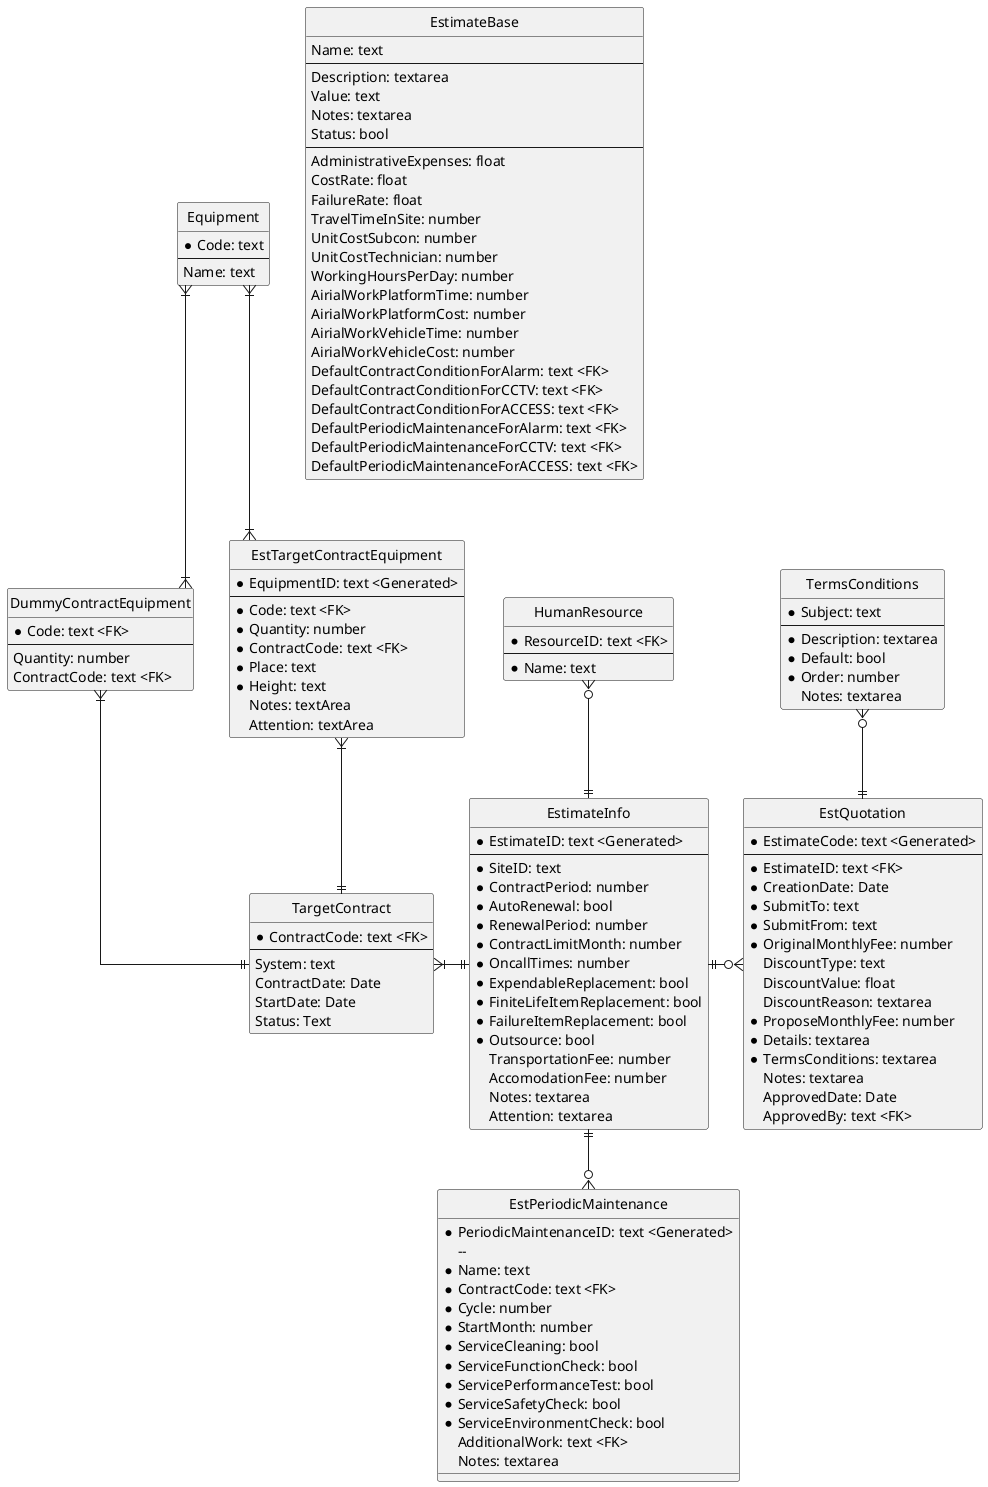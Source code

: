 @startuml
hide circle
skinparam linetype ortho

entity EstimateBase {
    Name: text
    --
    Description: textarea
    Value: text
    Notes: textarea
    Status: bool
    --
    AdministrativeExpenses: float
    CostRate: float
    FailureRate: float
    TravelTimeInSite: number
    UnitCostSubcon: number
    UnitCostTechnician: number
    WorkingHoursPerDay: number
    AirialWorkPlatformTime: number
    AirialWorkPlatformCost: number
    AirialWorkVehicleTime: number
    AirialWorkVehicleCost: number
    DefaultContractConditionForAlarm: text <FK>
    DefaultContractConditionForCCTV: text <FK>
    DefaultContractConditionForACCESS: text <FK>
    DefaultPeriodicMaintenanceForAlarm: text <FK>
    DefaultPeriodicMaintenanceForCCTV: text <FK>
    DefaultPeriodicMaintenanceForACCESS: text <FK>
}
' use key-value model because calculation method is different.

entity EstimateInfo {
    * EstimateID: text <Generated>
    --
    * SiteID: text
    * ContractPeriod: number
    * AutoRenewal: bool
    * RenewalPeriod: number
    * ContractLimitMonth: number
    * OncallTimes: number
    * ExpendableReplacement: bool
    * FiniteLifeItemReplacement: bool
    * FailureItemReplacement: bool
    * Outsource: bool
    TransportationFee: number
    AccomodationFee: number
    Notes: textarea
    Attention: textarea
}

entity TargetContract {
    * ContractCode: text <FK>
    --
    System: text
    ContractDate: Date
    StartDate: Date
    Status: Text
}
entity DummyContractEquipment {
    * Code: text <FK>
    --
    Quantity: number
    ContractCode: text <FK>
}
' It's for demo, actually use CMS of each company.

entity EstTargetContractEquipment {
    * EquipmentID: text <Generated>
    --
    * Code: text <FK>
    * Quantity: number
    * ContractCode: text <FK>
    * Place: text
    * Height: text
    Notes: textArea
    Attention: textArea
}
' ContractCode can be set estimate code also.
' Height: Normal height/ Airial work platform/ Airial Work vehicle

entity EstPeriodicMaintenance {
   * PeriodicMaintenanceID: text <Generated>
    --
    * Name: text
    * ContractCode: text <FK>
    * Cycle: number
    * StartMonth: number
    * ServiceCleaning: bool
    * ServiceFunctionCheck: bool
    * ServicePerformanceTest: bool
    * ServiceSafetyCheck: bool
    * ServiceEnvironmentCheck: bool
    AdditionalWork: text <FK>
    Notes: textarea
}

entity Equipment {
    * Code: text
    --
    Name: text
}

entity HumanResource {
    * ResourceID: text <FK>
    --
    * Name: text
}

entity EstQuotation {
    * EstimateCode: text <Generated>
    --
    * EstimateID: text <FK>
    * CreationDate: Date
    * SubmitTo: text
    * SubmitFrom: text
    * OriginalMonthlyFee: number
    DiscountType: text
    DiscountValue: float
    DiscountReason: textarea
    * ProposeMonthlyFee: number
    * Details: textarea
    * TermsConditions: textarea
    Notes: textarea
    ApprovedDate: Date
    ApprovedBy: text <FK>
}
' DiscountType: Percentage/ Fixed fee/

entity TermsConditions {
    * Subject: text
    --
    * Description: textarea
    * Default: bool
    * Order: number 
    Notes: textarea
}

Equipment }|-d-|{ EstTargetContractEquipment
Equipment }|-d-|{ DummyContractEquipment
HumanResource }o--|| EstimateInfo
EstimateInfo ||-l-|{ TargetContract
EstTargetContractEquipment }|--|| TargetContract
DummyContractEquipment }|--|| TargetContract
EstimateInfo ||--o{ EstPeriodicMaintenance
TermsConditions }o--|| EstQuotation
EstimateInfo ||-r-o{ EstQuotation

@enduml